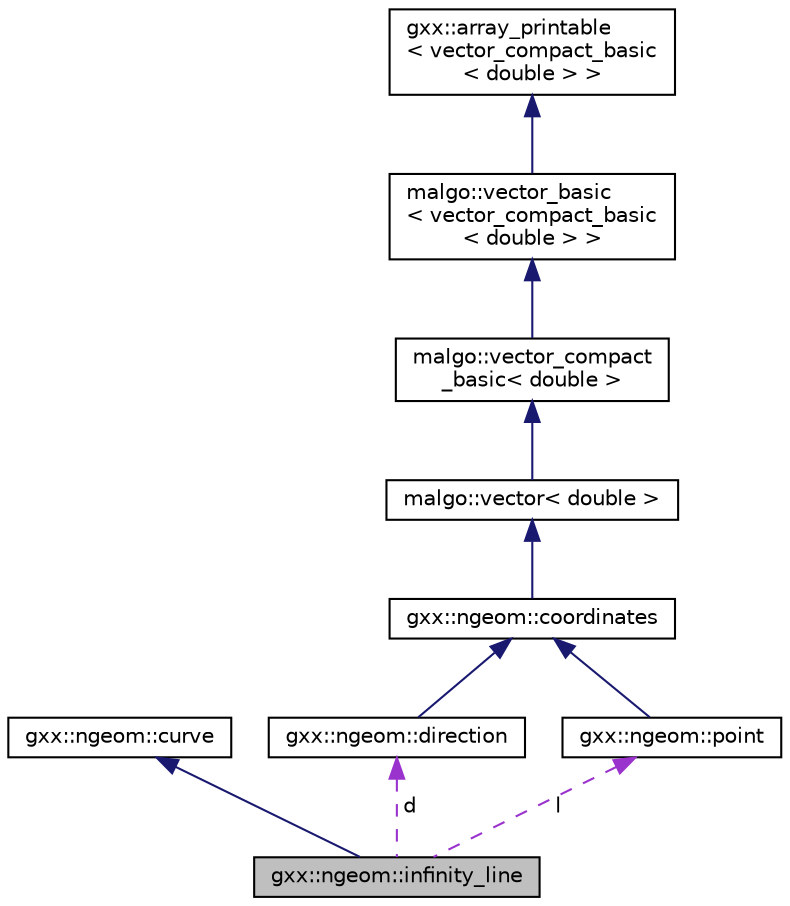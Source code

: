 digraph "gxx::ngeom::infinity_line"
{
  edge [fontname="Helvetica",fontsize="10",labelfontname="Helvetica",labelfontsize="10"];
  node [fontname="Helvetica",fontsize="10",shape=record];
  Node1 [label="gxx::ngeom::infinity_line",height=0.2,width=0.4,color="black", fillcolor="grey75", style="filled", fontcolor="black"];
  Node2 -> Node1 [dir="back",color="midnightblue",fontsize="10",style="solid"];
  Node2 [label="gxx::ngeom::curve",height=0.2,width=0.4,color="black", fillcolor="white", style="filled",URL="$classgxx_1_1ngeom_1_1curve.html"];
  Node3 -> Node1 [dir="back",color="darkorchid3",fontsize="10",style="dashed",label=" d" ];
  Node3 [label="gxx::ngeom::direction",height=0.2,width=0.4,color="black", fillcolor="white", style="filled",URL="$classgxx_1_1ngeom_1_1direction.html"];
  Node4 -> Node3 [dir="back",color="midnightblue",fontsize="10",style="solid"];
  Node4 [label="gxx::ngeom::coordinates",height=0.2,width=0.4,color="black", fillcolor="white", style="filled",URL="$classgxx_1_1ngeom_1_1coordinates.html"];
  Node5 -> Node4 [dir="back",color="midnightblue",fontsize="10",style="solid"];
  Node5 [label="malgo::vector\< double \>",height=0.2,width=0.4,color="black", fillcolor="white", style="filled",URL="$classmalgo_1_1vector.html"];
  Node6 -> Node5 [dir="back",color="midnightblue",fontsize="10",style="solid"];
  Node6 [label="malgo::vector_compact\l_basic\< double \>",height=0.2,width=0.4,color="black", fillcolor="white", style="filled",URL="$classmalgo_1_1vector__compact__basic.html"];
  Node7 -> Node6 [dir="back",color="midnightblue",fontsize="10",style="solid"];
  Node7 [label="malgo::vector_basic\l\< vector_compact_basic\l\< double \> \>",height=0.2,width=0.4,color="black", fillcolor="white", style="filled",URL="$classmalgo_1_1vector__basic.html"];
  Node8 -> Node7 [dir="back",color="midnightblue",fontsize="10",style="solid"];
  Node8 [label="gxx::array_printable\l\< vector_compact_basic\l\< double \> \>",height=0.2,width=0.4,color="black", fillcolor="white", style="filled",URL="$classgxx_1_1array__printable.html"];
  Node9 -> Node1 [dir="back",color="darkorchid3",fontsize="10",style="dashed",label=" l" ];
  Node9 [label="gxx::ngeom::point",height=0.2,width=0.4,color="black", fillcolor="white", style="filled",URL="$classgxx_1_1ngeom_1_1point.html"];
  Node4 -> Node9 [dir="back",color="midnightblue",fontsize="10",style="solid"];
}

